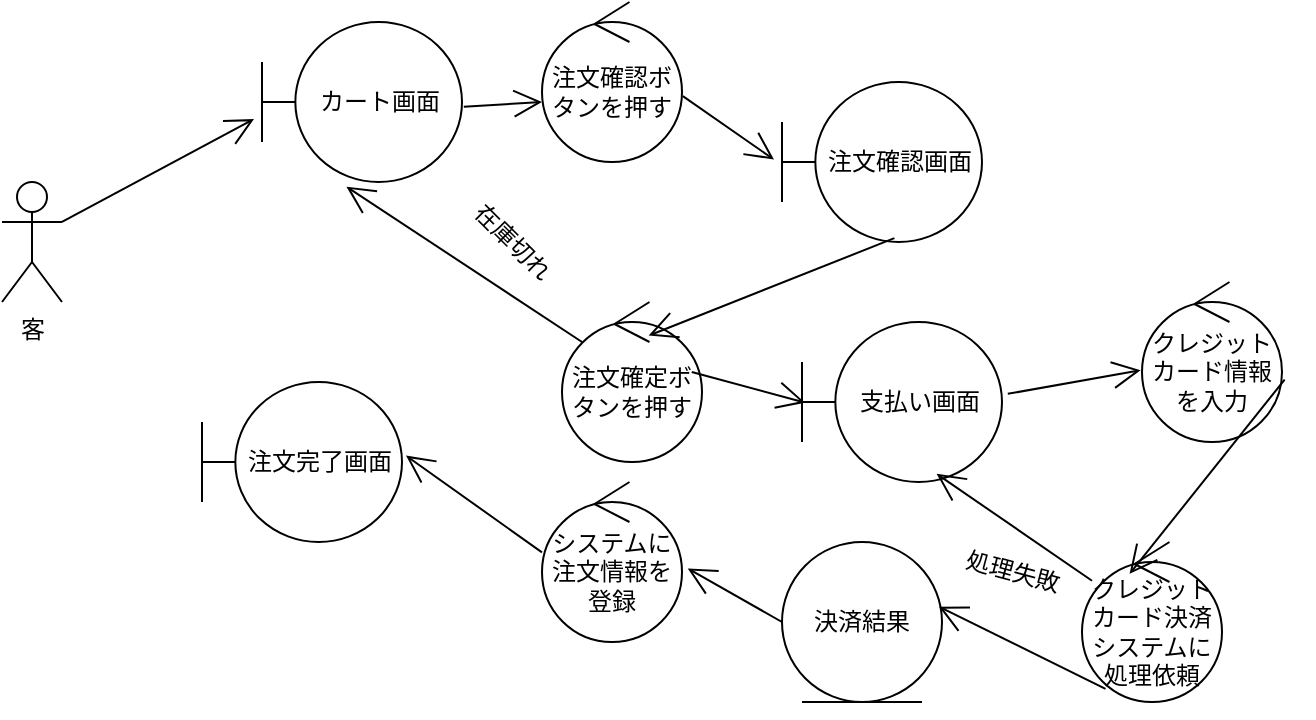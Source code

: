 <mxfile version="28.2.5">
  <diagram name="ページ1" id="wrqmtM17j9M2dU4ODE78">
    <mxGraphModel dx="1356" dy="613" grid="1" gridSize="10" guides="1" tooltips="1" connect="1" arrows="1" fold="1" page="1" pageScale="1" pageWidth="1169" pageHeight="827" math="0" shadow="0">
      <root>
        <mxCell id="0" />
        <mxCell id="1" parent="0" />
        <mxCell id="6cOtyrhZzpA4s0mh-B-K-1" value="客" style="shape=umlActor;verticalLabelPosition=bottom;verticalAlign=top;html=1;" vertex="1" parent="1">
          <mxGeometry x="150" y="110" width="30" height="60" as="geometry" />
        </mxCell>
        <mxCell id="6cOtyrhZzpA4s0mh-B-K-2" value="カート画面" style="shape=umlBoundary;whiteSpace=wrap;html=1;" vertex="1" parent="1">
          <mxGeometry x="280" y="30" width="100" height="80" as="geometry" />
        </mxCell>
        <mxCell id="6cOtyrhZzpA4s0mh-B-K-3" value="" style="endArrow=open;endFill=1;endSize=12;html=1;rounded=0;exitX=1;exitY=0.333;exitDx=0;exitDy=0;exitPerimeter=0;entryX=-0.04;entryY=0.607;entryDx=0;entryDy=0;entryPerimeter=0;" edge="1" parent="1" source="6cOtyrhZzpA4s0mh-B-K-1" target="6cOtyrhZzpA4s0mh-B-K-2">
          <mxGeometry width="160" relative="1" as="geometry">
            <mxPoint x="440" y="230" as="sourcePoint" />
            <mxPoint x="280" y="140" as="targetPoint" />
          </mxGeometry>
        </mxCell>
        <mxCell id="6cOtyrhZzpA4s0mh-B-K-4" value="注文確認ボタンを押す" style="ellipse;shape=umlControl;whiteSpace=wrap;html=1;" vertex="1" parent="1">
          <mxGeometry x="420" y="20" width="70" height="80" as="geometry" />
        </mxCell>
        <mxCell id="6cOtyrhZzpA4s0mh-B-K-5" value="" style="endArrow=open;endFill=1;endSize=12;html=1;rounded=0;exitX=1.009;exitY=0.529;exitDx=0;exitDy=0;exitPerimeter=0;entryX=0;entryY=0.625;entryDx=0;entryDy=0;entryPerimeter=0;" edge="1" parent="1" source="6cOtyrhZzpA4s0mh-B-K-2" target="6cOtyrhZzpA4s0mh-B-K-4">
          <mxGeometry width="160" relative="1" as="geometry">
            <mxPoint x="440" y="230" as="sourcePoint" />
            <mxPoint x="600" y="230" as="targetPoint" />
          </mxGeometry>
        </mxCell>
        <mxCell id="6cOtyrhZzpA4s0mh-B-K-6" value="注文確認画面" style="shape=umlBoundary;whiteSpace=wrap;html=1;" vertex="1" parent="1">
          <mxGeometry x="540" y="60" width="100" height="80" as="geometry" />
        </mxCell>
        <mxCell id="6cOtyrhZzpA4s0mh-B-K-7" value="" style="endArrow=open;endFill=1;endSize=12;html=1;rounded=0;exitX=1.006;exitY=0.588;exitDx=0;exitDy=0;exitPerimeter=0;entryX=-0.04;entryY=0.485;entryDx=0;entryDy=0;entryPerimeter=0;" edge="1" parent="1" source="6cOtyrhZzpA4s0mh-B-K-4" target="6cOtyrhZzpA4s0mh-B-K-6">
          <mxGeometry width="160" relative="1" as="geometry">
            <mxPoint x="440" y="230" as="sourcePoint" />
            <mxPoint x="600" y="230" as="targetPoint" />
          </mxGeometry>
        </mxCell>
        <mxCell id="6cOtyrhZzpA4s0mh-B-K-8" value="注文確定ボタンを押す" style="ellipse;shape=umlControl;whiteSpace=wrap;html=1;" vertex="1" parent="1">
          <mxGeometry x="430" y="170" width="70" height="80" as="geometry" />
        </mxCell>
        <mxCell id="6cOtyrhZzpA4s0mh-B-K-9" value="" style="endArrow=open;endFill=1;endSize=12;html=1;rounded=0;exitX=0.562;exitY=0.976;exitDx=0;exitDy=0;exitPerimeter=0;entryX=0.619;entryY=0.21;entryDx=0;entryDy=0;entryPerimeter=0;" edge="1" parent="1" source="6cOtyrhZzpA4s0mh-B-K-6" target="6cOtyrhZzpA4s0mh-B-K-8">
          <mxGeometry width="160" relative="1" as="geometry">
            <mxPoint x="440" y="230" as="sourcePoint" />
            <mxPoint x="600" y="230" as="targetPoint" />
          </mxGeometry>
        </mxCell>
        <mxCell id="6cOtyrhZzpA4s0mh-B-K-10" value="" style="endArrow=open;endFill=1;endSize=12;html=1;rounded=0;exitX=0.143;exitY=0.25;exitDx=0;exitDy=0;exitPerimeter=0;entryX=0.422;entryY=1.029;entryDx=0;entryDy=0;entryPerimeter=0;" edge="1" parent="1" source="6cOtyrhZzpA4s0mh-B-K-8" target="6cOtyrhZzpA4s0mh-B-K-2">
          <mxGeometry width="160" relative="1" as="geometry">
            <mxPoint x="440" y="230" as="sourcePoint" />
            <mxPoint x="600" y="230" as="targetPoint" />
          </mxGeometry>
        </mxCell>
        <mxCell id="6cOtyrhZzpA4s0mh-B-K-11" value="在庫切れ" style="text;html=1;align=center;verticalAlign=middle;resizable=0;points=[];autosize=1;strokeColor=none;fillColor=none;rotation=45;" vertex="1" parent="1">
          <mxGeometry x="370" y="125" width="70" height="30" as="geometry" />
        </mxCell>
        <mxCell id="6cOtyrhZzpA4s0mh-B-K-13" value="支払い画面" style="shape=umlBoundary;whiteSpace=wrap;html=1;" vertex="1" parent="1">
          <mxGeometry x="550" y="180" width="100" height="80" as="geometry" />
        </mxCell>
        <mxCell id="6cOtyrhZzpA4s0mh-B-K-14" value="" style="endArrow=open;endFill=1;endSize=12;html=1;rounded=0;exitX=0.927;exitY=0.438;exitDx=0;exitDy=0;exitPerimeter=0;entryX=0.016;entryY=0.504;entryDx=0;entryDy=0;entryPerimeter=0;" edge="1" parent="1" source="6cOtyrhZzpA4s0mh-B-K-8" target="6cOtyrhZzpA4s0mh-B-K-13">
          <mxGeometry width="160" relative="1" as="geometry">
            <mxPoint x="440" y="230" as="sourcePoint" />
            <mxPoint x="600" y="230" as="targetPoint" />
          </mxGeometry>
        </mxCell>
        <mxCell id="6cOtyrhZzpA4s0mh-B-K-16" value="クレジットカード情報を入力" style="ellipse;shape=umlControl;whiteSpace=wrap;html=1;" vertex="1" parent="1">
          <mxGeometry x="720" y="160" width="70" height="80" as="geometry" />
        </mxCell>
        <mxCell id="6cOtyrhZzpA4s0mh-B-K-17" value="" style="endArrow=open;endFill=1;endSize=12;html=1;rounded=0;exitX=1.029;exitY=0.449;exitDx=0;exitDy=0;exitPerimeter=0;entryX=-0.01;entryY=0.551;entryDx=0;entryDy=0;entryPerimeter=0;" edge="1" parent="1" source="6cOtyrhZzpA4s0mh-B-K-13" target="6cOtyrhZzpA4s0mh-B-K-16">
          <mxGeometry width="160" relative="1" as="geometry">
            <mxPoint x="440" y="230" as="sourcePoint" />
            <mxPoint x="600" y="230" as="targetPoint" />
          </mxGeometry>
        </mxCell>
        <mxCell id="6cOtyrhZzpA4s0mh-B-K-18" value="クレジットカード決済システムに処理依頼" style="ellipse;shape=umlControl;whiteSpace=wrap;html=1;" vertex="1" parent="1">
          <mxGeometry x="690" y="290" width="70" height="80" as="geometry" />
        </mxCell>
        <mxCell id="6cOtyrhZzpA4s0mh-B-K-19" value="" style="endArrow=open;endFill=1;endSize=12;html=1;rounded=0;exitX=1.019;exitY=0.61;exitDx=0;exitDy=0;exitPerimeter=0;entryX=0.34;entryY=0.199;entryDx=0;entryDy=0;entryPerimeter=0;" edge="1" parent="1" source="6cOtyrhZzpA4s0mh-B-K-16" target="6cOtyrhZzpA4s0mh-B-K-18">
          <mxGeometry width="160" relative="1" as="geometry">
            <mxPoint x="440" y="230" as="sourcePoint" />
            <mxPoint x="600" y="230" as="targetPoint" />
          </mxGeometry>
        </mxCell>
        <mxCell id="6cOtyrhZzpA4s0mh-B-K-20" value="" style="endArrow=open;endFill=1;endSize=12;html=1;rounded=0;entryX=0.673;entryY=0.949;entryDx=0;entryDy=0;entryPerimeter=0;" edge="1" parent="1" source="6cOtyrhZzpA4s0mh-B-K-18" target="6cOtyrhZzpA4s0mh-B-K-13">
          <mxGeometry width="160" relative="1" as="geometry">
            <mxPoint x="460" y="320" as="sourcePoint" />
            <mxPoint x="620" y="320" as="targetPoint" />
          </mxGeometry>
        </mxCell>
        <mxCell id="6cOtyrhZzpA4s0mh-B-K-21" value="処理失敗" style="text;html=1;align=center;verticalAlign=middle;resizable=0;points=[];autosize=1;strokeColor=none;fillColor=none;rotation=15;" vertex="1" parent="1">
          <mxGeometry x="620" y="290" width="70" height="30" as="geometry" />
        </mxCell>
        <mxCell id="6cOtyrhZzpA4s0mh-B-K-22" value="決済結果" style="ellipse;shape=umlEntity;whiteSpace=wrap;html=1;" vertex="1" parent="1">
          <mxGeometry x="540" y="290" width="80" height="80" as="geometry" />
        </mxCell>
        <mxCell id="6cOtyrhZzpA4s0mh-B-K-23" value="" style="endArrow=open;endFill=1;endSize=12;html=1;rounded=0;exitX=0.168;exitY=0.918;exitDx=0;exitDy=0;exitPerimeter=0;entryX=0.981;entryY=0.404;entryDx=0;entryDy=0;entryPerimeter=0;" edge="1" parent="1" source="6cOtyrhZzpA4s0mh-B-K-18" target="6cOtyrhZzpA4s0mh-B-K-22">
          <mxGeometry width="160" relative="1" as="geometry">
            <mxPoint x="460" y="320" as="sourcePoint" />
            <mxPoint x="620" y="320" as="targetPoint" />
          </mxGeometry>
        </mxCell>
        <mxCell id="6cOtyrhZzpA4s0mh-B-K-25" value="" style="endArrow=open;endFill=1;endSize=12;html=1;rounded=0;exitX=0;exitY=0.5;exitDx=0;exitDy=0;entryX=1.041;entryY=0.54;entryDx=0;entryDy=0;entryPerimeter=0;" edge="1" parent="1" source="6cOtyrhZzpA4s0mh-B-K-22" target="6cOtyrhZzpA4s0mh-B-K-27">
          <mxGeometry width="160" relative="1" as="geometry">
            <mxPoint x="520" y="380" as="sourcePoint" />
            <mxPoint x="490" y="380" as="targetPoint" />
          </mxGeometry>
        </mxCell>
        <mxCell id="6cOtyrhZzpA4s0mh-B-K-27" value="システムに注文情報を登録" style="ellipse;shape=umlControl;whiteSpace=wrap;html=1;" vertex="1" parent="1">
          <mxGeometry x="420" y="260" width="70" height="80" as="geometry" />
        </mxCell>
        <mxCell id="6cOtyrhZzpA4s0mh-B-K-29" value="注文完了画面" style="shape=umlBoundary;whiteSpace=wrap;html=1;" vertex="1" parent="1">
          <mxGeometry x="250" y="210" width="100" height="80" as="geometry" />
        </mxCell>
        <mxCell id="6cOtyrhZzpA4s0mh-B-K-30" value="" style="endArrow=open;endFill=1;endSize=12;html=1;rounded=0;exitX=0;exitY=0.44;exitDx=0;exitDy=0;exitPerimeter=0;entryX=1.02;entryY=0.46;entryDx=0;entryDy=0;entryPerimeter=0;" edge="1" parent="1" source="6cOtyrhZzpA4s0mh-B-K-27" target="6cOtyrhZzpA4s0mh-B-K-29">
          <mxGeometry width="160" relative="1" as="geometry">
            <mxPoint x="460" y="320" as="sourcePoint" />
            <mxPoint x="620" y="320" as="targetPoint" />
          </mxGeometry>
        </mxCell>
      </root>
    </mxGraphModel>
  </diagram>
</mxfile>
